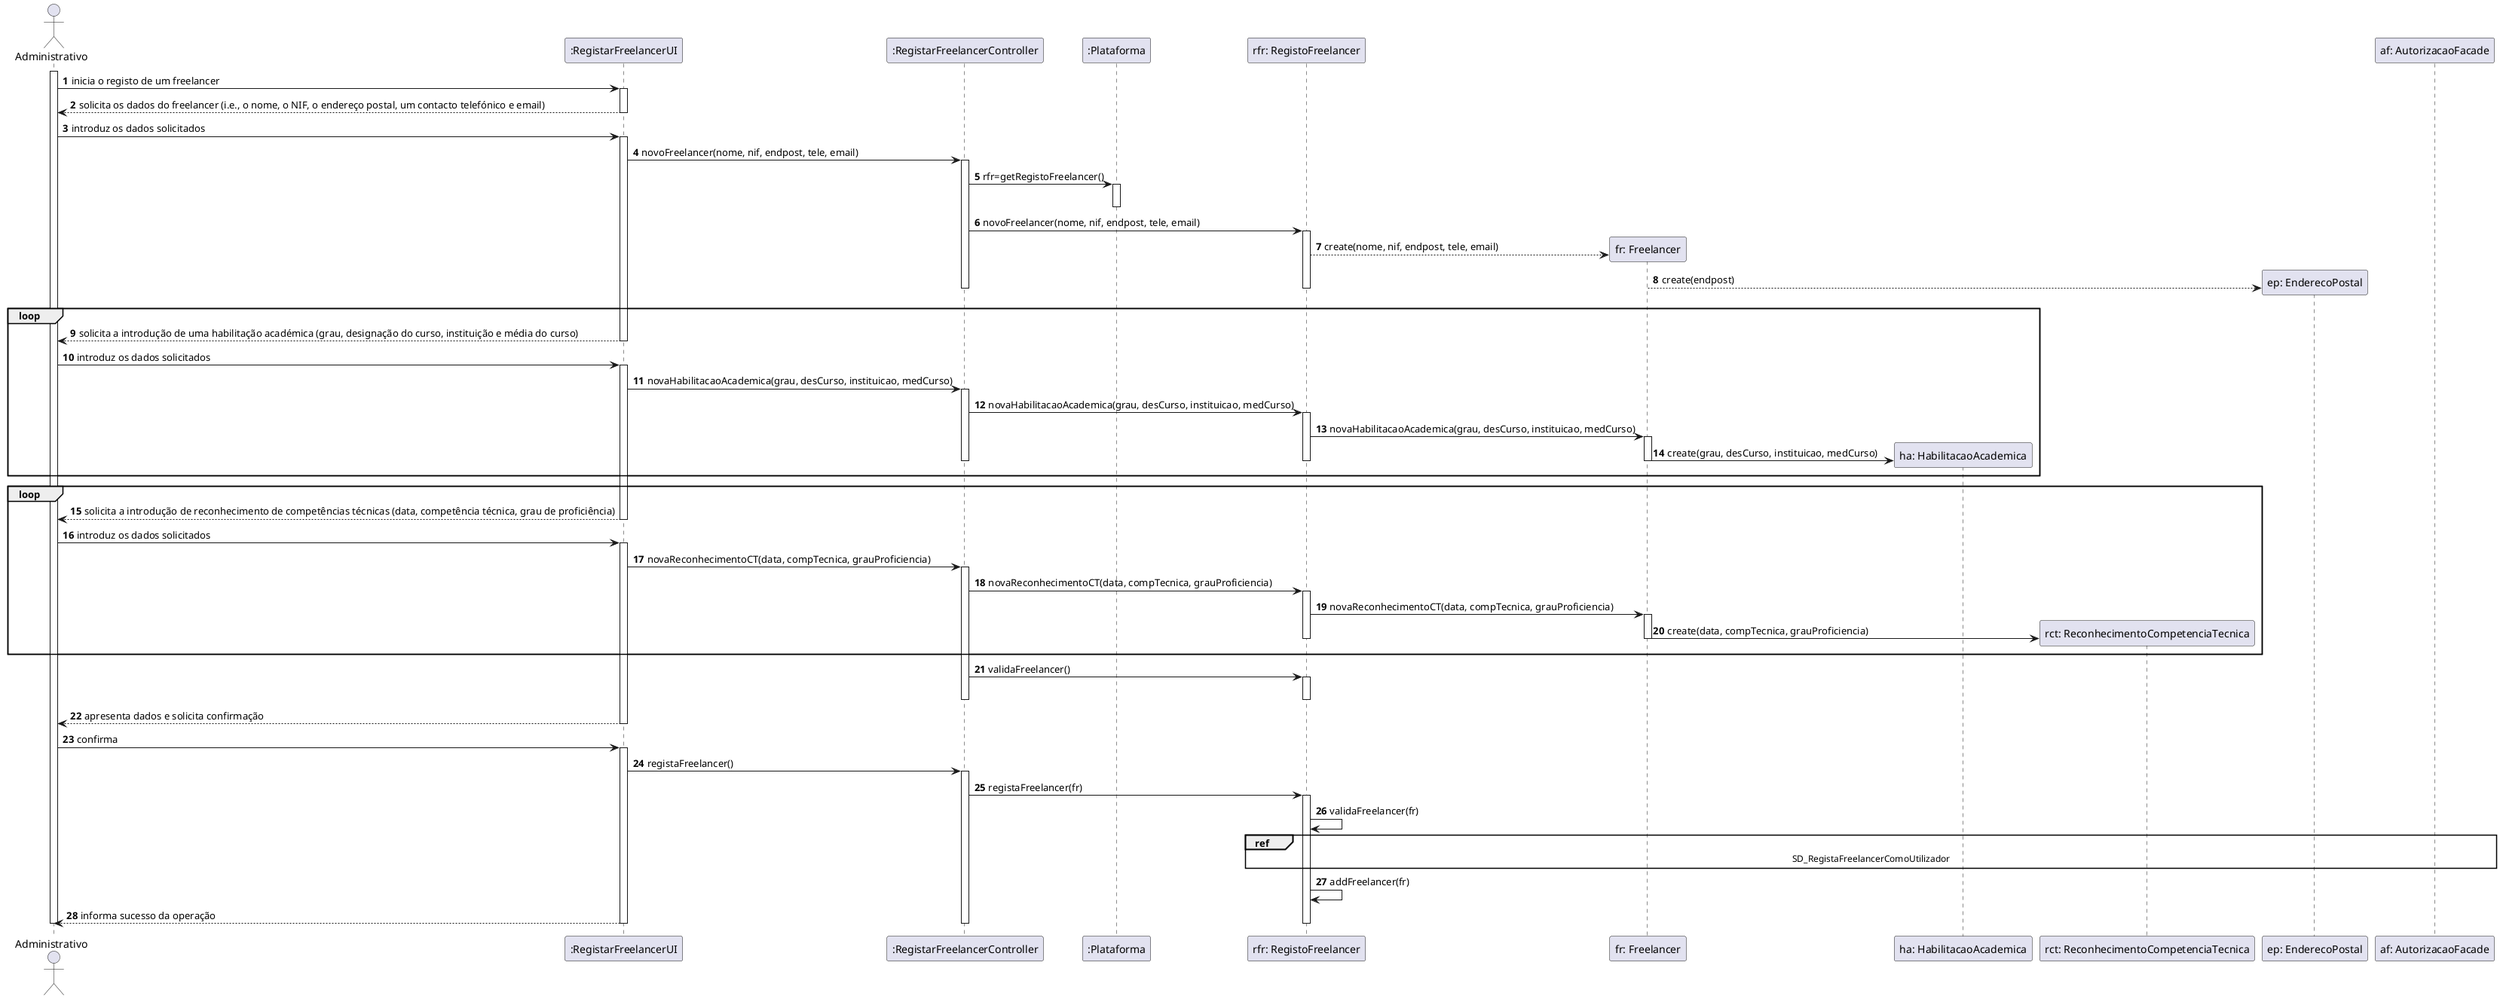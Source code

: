 @startuml
autonumber
'hide footbox
actor "Administrativo" as ADM

participant ":RegistarFreelancerUI" as UI
participant ":RegistarFreelancerController" as CTRL
participant ":Plataforma" as PLAT
participant "rfr: RegistoFreelancer" as RF
participant "fr: Freelancer" as FR
participant "ha: HabilitacaoAcademica" as HA
participant "rct: ReconhecimentoCompetenciaTecnica" as RCT
participant "ep: EnderecoPostal" as EP
participant "af: AutorizacaoFacade" as AF


activate ADM

ADM -> UI : inicia o registo de um freelancer
activate UI
UI --> ADM : solicita os dados do freelancer (i.e., o nome, o NIF, o endereço postal, um contacto telefónico e email)
deactivate UI

ADM -> UI : introduz os dados solicitados
activate UI
UI -> CTRL : novoFreelancer(nome, nif, endpost, tele, email)
activate CTRL
CTRL -> PLAT : rfr=getRegistoFreelancer()
activate PLAT
deactivate PLAT
CTRL -> RF : novoFreelancer(nome, nif, endpost, tele, email)
activate RF
RF --> FR** : create(nome, nif, endpost, tele, email)
FR --> EP** : create(endpost)
deactivate FR
deactivate RF
deactivate CTRL

loop
UI --> ADM : solicita a introdução de uma habilitação académica (grau, designação do curso, instituição e média do curso)
deactivate UI
ADM -> UI : introduz os dados solicitados
activate UI
UI -> CTRL : novaHabilitacaoAcademica(grau, desCurso, instituicao, medCurso)
activate CTRL
CTRL -> RF : novaHabilitacaoAcademica(grau, desCurso, instituicao, medCurso)
activate RF
RF -> FR : novaHabilitacaoAcademica(grau, desCurso, instituicao, medCurso)
activate FR
FR -> HA** : create(grau, desCurso, instituicao, medCurso)

deactivate FR
deactivate RF

deactivate CTRL
end loop

loop
UI --> ADM : solicita a introdução de reconhecimento de competências técnicas (data, competência técnica, grau de proficiência)
deactivate UI
ADM -> UI : introduz os dados solicitados
activate UI
UI -> CTRL : novaReconhecimentoCT(data, compTecnica, grauProficiencia)
activate CTRL
CTRL -> RF : novaReconhecimentoCT(data, compTecnica, grauProficiencia)
activate RF
RF -> FR : novaReconhecimentoCT(data, compTecnica, grauProficiencia)
activate FR
FR -> RCT** : create(data, compTecnica, grauProficiencia)
deactivate FR
deactivate RF
end loop 


CTRL -> RF : validaFreelancer()
activate RF
deactivate RF
deactivate CTRL


UI --> ADM : apresenta dados e solicita confirmação
deactivate UI

ADM -> UI : confirma
activate UI
UI -> CTRL : registaFreelancer()
activate CTRL
CTRL -> RF : registaFreelancer(fr)
activate RF
RF -> RF : validaFreelancer(fr)
ref over RF, AF : SD_RegistaFreelancerComoUtilizador
RF -> RF : addFreelancer(fr)
UI --> ADM : informa sucesso da operação
deactivate RF
deactivate CTRL
deactivate UI

deactivate ADM

@enduml

